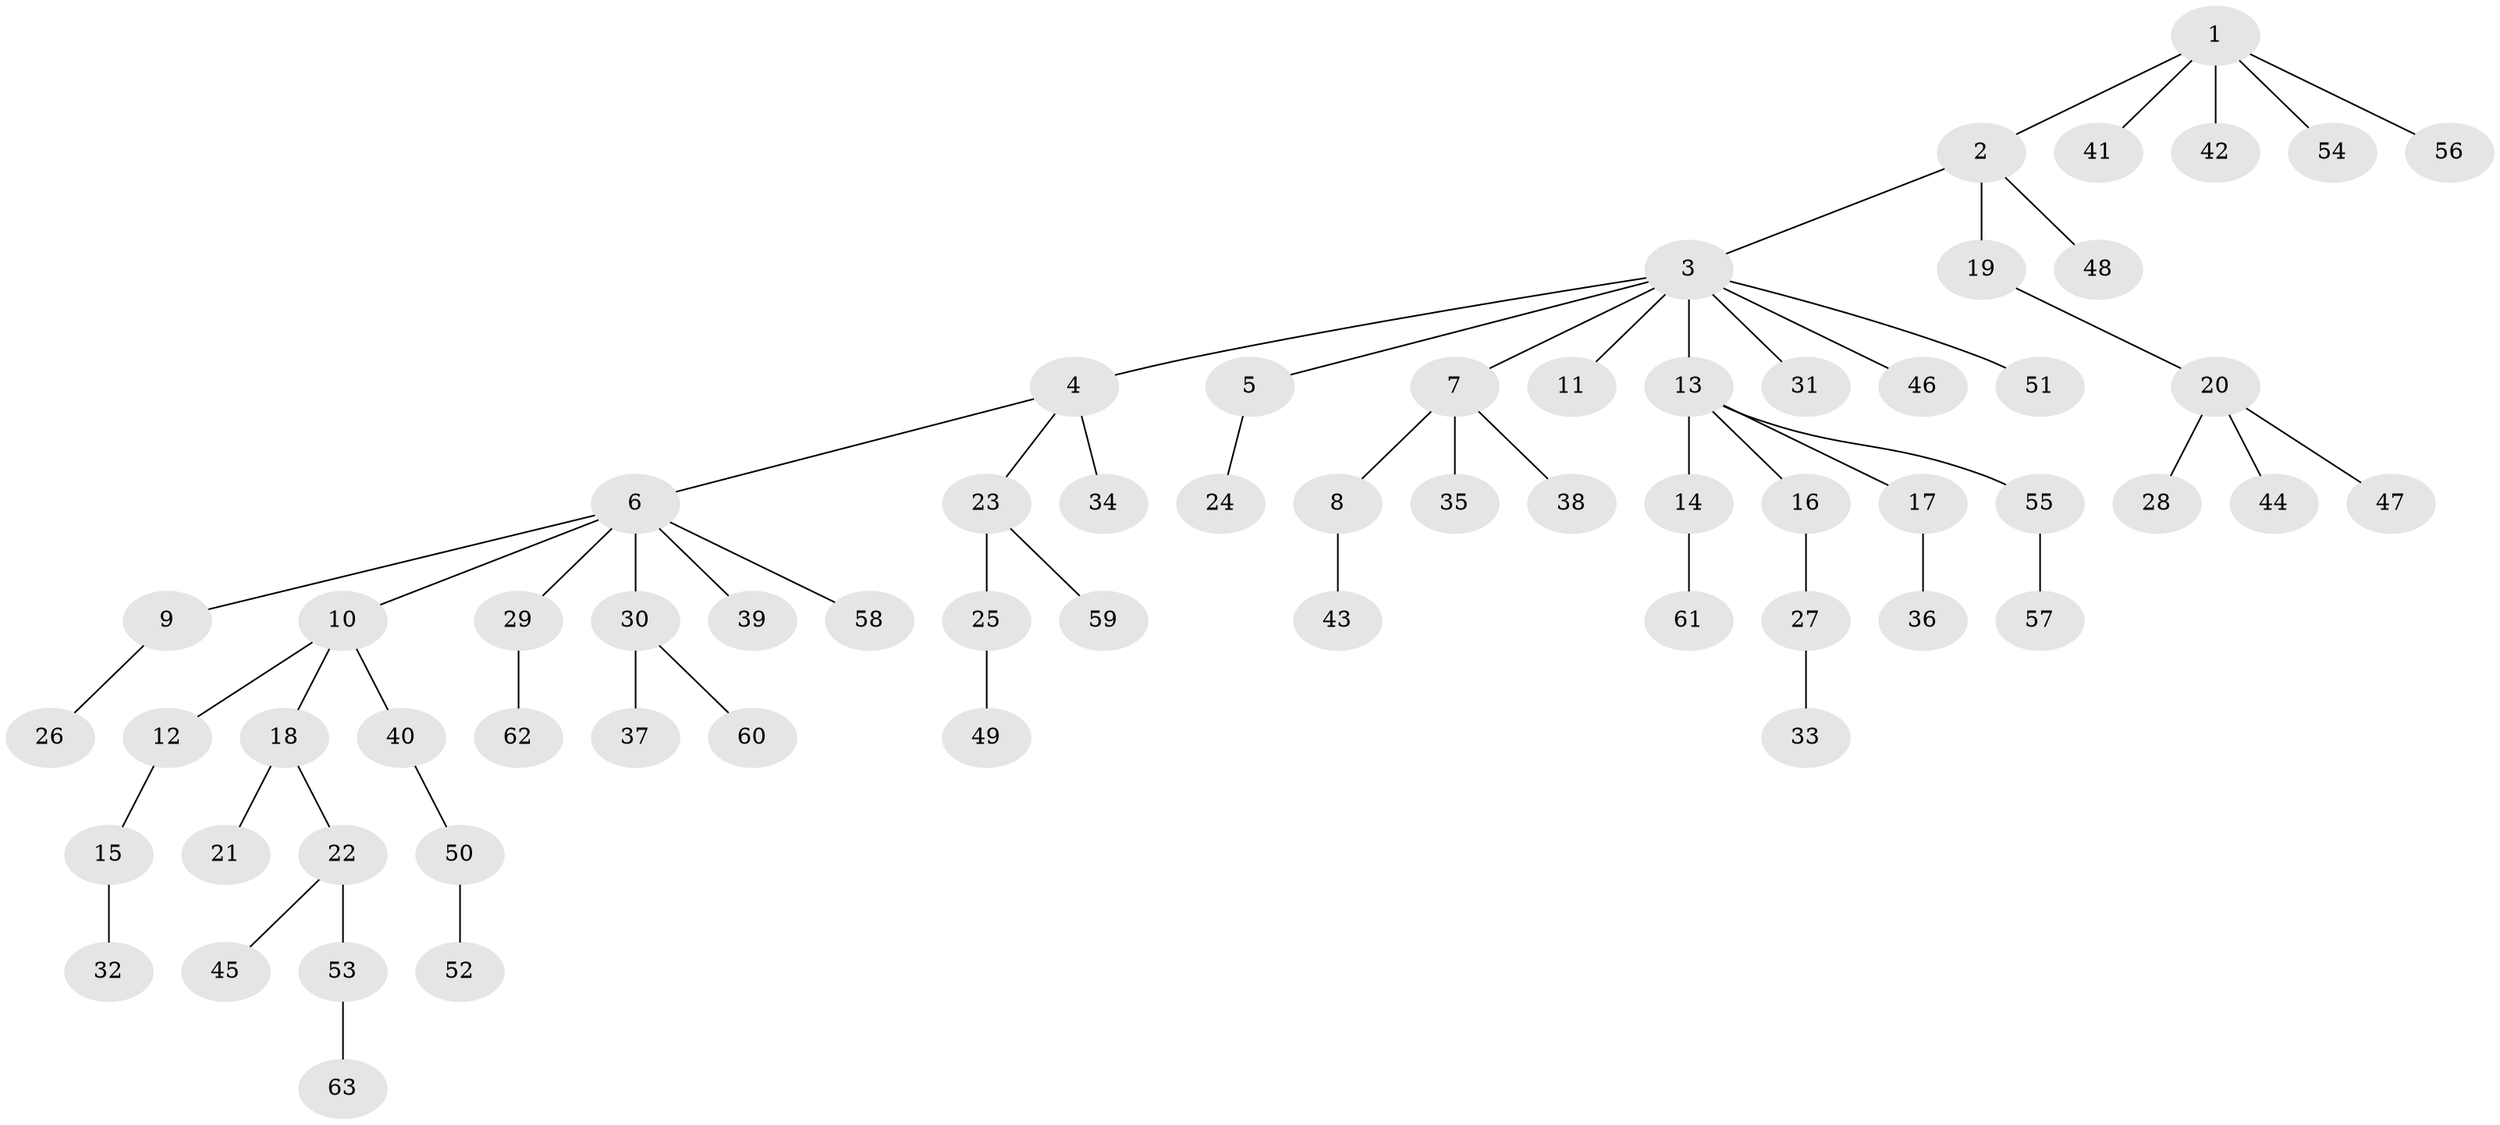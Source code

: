 // coarse degree distribution, {2: 0.16666666666666666, 1: 0.7222222222222222, 6: 0.05555555555555555, 9: 0.05555555555555555}
// Generated by graph-tools (version 1.1) at 2025/56/03/04/25 21:56:57]
// undirected, 63 vertices, 62 edges
graph export_dot {
graph [start="1"]
  node [color=gray90,style=filled];
  1;
  2;
  3;
  4;
  5;
  6;
  7;
  8;
  9;
  10;
  11;
  12;
  13;
  14;
  15;
  16;
  17;
  18;
  19;
  20;
  21;
  22;
  23;
  24;
  25;
  26;
  27;
  28;
  29;
  30;
  31;
  32;
  33;
  34;
  35;
  36;
  37;
  38;
  39;
  40;
  41;
  42;
  43;
  44;
  45;
  46;
  47;
  48;
  49;
  50;
  51;
  52;
  53;
  54;
  55;
  56;
  57;
  58;
  59;
  60;
  61;
  62;
  63;
  1 -- 2;
  1 -- 41;
  1 -- 42;
  1 -- 54;
  1 -- 56;
  2 -- 3;
  2 -- 19;
  2 -- 48;
  3 -- 4;
  3 -- 5;
  3 -- 7;
  3 -- 11;
  3 -- 13;
  3 -- 31;
  3 -- 46;
  3 -- 51;
  4 -- 6;
  4 -- 23;
  4 -- 34;
  5 -- 24;
  6 -- 9;
  6 -- 10;
  6 -- 29;
  6 -- 30;
  6 -- 39;
  6 -- 58;
  7 -- 8;
  7 -- 35;
  7 -- 38;
  8 -- 43;
  9 -- 26;
  10 -- 12;
  10 -- 18;
  10 -- 40;
  12 -- 15;
  13 -- 14;
  13 -- 16;
  13 -- 17;
  13 -- 55;
  14 -- 61;
  15 -- 32;
  16 -- 27;
  17 -- 36;
  18 -- 21;
  18 -- 22;
  19 -- 20;
  20 -- 28;
  20 -- 44;
  20 -- 47;
  22 -- 45;
  22 -- 53;
  23 -- 25;
  23 -- 59;
  25 -- 49;
  27 -- 33;
  29 -- 62;
  30 -- 37;
  30 -- 60;
  40 -- 50;
  50 -- 52;
  53 -- 63;
  55 -- 57;
}
